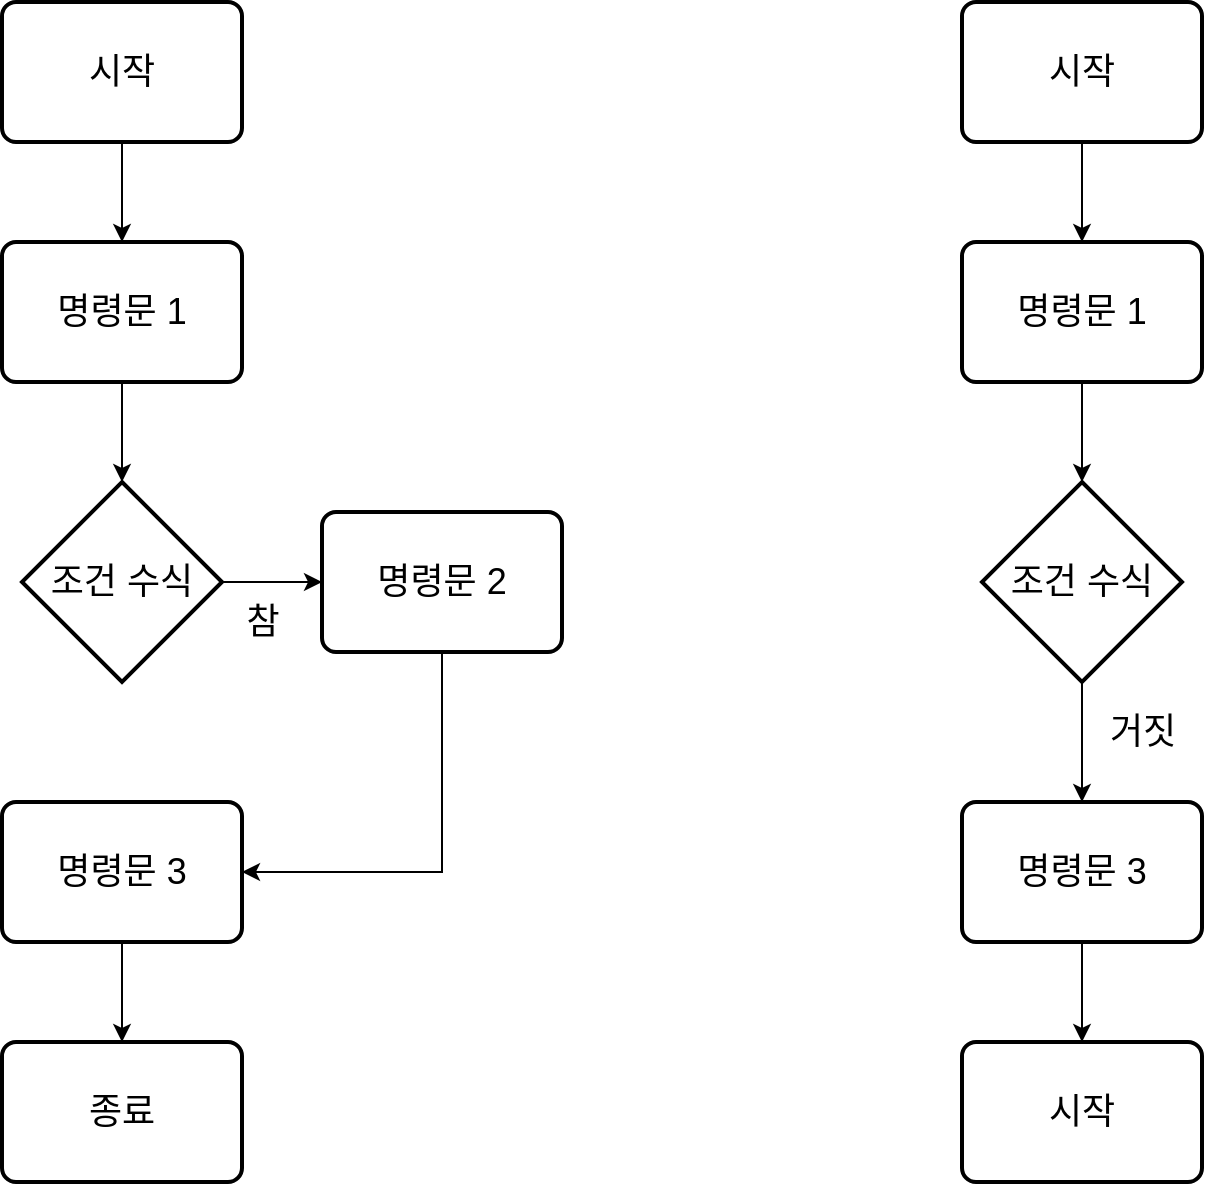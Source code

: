<mxfile version="20.8.11" type="device"><diagram name="Page-1" id="74e2e168-ea6b-b213-b513-2b3c1d86103e"><mxGraphModel dx="1221" dy="733" grid="1" gridSize="10" guides="1" tooltips="1" connect="1" arrows="1" fold="1" page="1" pageScale="1" pageWidth="1100" pageHeight="850" background="none" math="0" shadow="0"><root><mxCell id="0"/><mxCell id="1" parent="0"/><mxCell id="fgR2TDdSxEMwO3a7w8Hz-7" style="edgeStyle=orthogonalEdgeStyle;rounded=0;orthogonalLoop=1;jettySize=auto;html=1;fontSize=20;" edge="1" parent="1" source="fgR2TDdSxEMwO3a7w8Hz-1" target="fgR2TDdSxEMwO3a7w8Hz-2"><mxGeometry relative="1" as="geometry"/></mxCell><mxCell id="fgR2TDdSxEMwO3a7w8Hz-1" value="시작" style="rounded=1;whiteSpace=wrap;html=1;absoluteArcSize=1;arcSize=14;strokeWidth=2;fontSize=18;" vertex="1" parent="1"><mxGeometry x="200" y="80" width="120" height="70" as="geometry"/></mxCell><mxCell id="fgR2TDdSxEMwO3a7w8Hz-11" style="edgeStyle=orthogonalEdgeStyle;rounded=0;orthogonalLoop=1;jettySize=auto;html=1;exitX=0.5;exitY=1;exitDx=0;exitDy=0;entryX=0.5;entryY=0;entryDx=0;entryDy=0;entryPerimeter=0;fontSize=18;" edge="1" parent="1" source="fgR2TDdSxEMwO3a7w8Hz-2" target="fgR2TDdSxEMwO3a7w8Hz-8"><mxGeometry relative="1" as="geometry"/></mxCell><mxCell id="fgR2TDdSxEMwO3a7w8Hz-2" value="명령문 1" style="rounded=1;whiteSpace=wrap;html=1;absoluteArcSize=1;arcSize=14;strokeWidth=2;fontSize=18;" vertex="1" parent="1"><mxGeometry x="200" y="200" width="120" height="70" as="geometry"/></mxCell><mxCell id="fgR2TDdSxEMwO3a7w8Hz-3" value="종료" style="rounded=1;whiteSpace=wrap;html=1;absoluteArcSize=1;arcSize=14;strokeWidth=2;fontSize=18;" vertex="1" parent="1"><mxGeometry x="200" y="600" width="120" height="70" as="geometry"/></mxCell><mxCell id="fgR2TDdSxEMwO3a7w8Hz-10" style="edgeStyle=orthogonalEdgeStyle;rounded=0;orthogonalLoop=1;jettySize=auto;html=1;entryX=0.5;entryY=0;entryDx=0;entryDy=0;fontSize=18;" edge="1" parent="1" source="fgR2TDdSxEMwO3a7w8Hz-4" target="fgR2TDdSxEMwO3a7w8Hz-5"><mxGeometry relative="1" as="geometry"/></mxCell><mxCell id="fgR2TDdSxEMwO3a7w8Hz-4" value="시작" style="rounded=1;whiteSpace=wrap;html=1;absoluteArcSize=1;arcSize=14;strokeWidth=2;fontSize=18;" vertex="1" parent="1"><mxGeometry x="680" y="80" width="120" height="70" as="geometry"/></mxCell><mxCell id="fgR2TDdSxEMwO3a7w8Hz-20" style="edgeStyle=orthogonalEdgeStyle;rounded=0;orthogonalLoop=1;jettySize=auto;html=1;exitX=0.5;exitY=1;exitDx=0;exitDy=0;entryX=0.5;entryY=0;entryDx=0;entryDy=0;entryPerimeter=0;fontSize=18;" edge="1" parent="1" source="fgR2TDdSxEMwO3a7w8Hz-5" target="fgR2TDdSxEMwO3a7w8Hz-9"><mxGeometry relative="1" as="geometry"/></mxCell><mxCell id="fgR2TDdSxEMwO3a7w8Hz-5" value="명령문 1" style="rounded=1;whiteSpace=wrap;html=1;absoluteArcSize=1;arcSize=14;strokeWidth=2;fontSize=18;" vertex="1" parent="1"><mxGeometry x="680" y="200" width="120" height="70" as="geometry"/></mxCell><mxCell id="fgR2TDdSxEMwO3a7w8Hz-6" value="시작" style="rounded=1;whiteSpace=wrap;html=1;absoluteArcSize=1;arcSize=14;strokeWidth=2;fontSize=18;" vertex="1" parent="1"><mxGeometry x="680" y="600" width="120" height="70" as="geometry"/></mxCell><mxCell id="fgR2TDdSxEMwO3a7w8Hz-13" style="edgeStyle=orthogonalEdgeStyle;rounded=0;orthogonalLoop=1;jettySize=auto;html=1;exitX=1;exitY=0.5;exitDx=0;exitDy=0;exitPerimeter=0;entryX=0;entryY=0.5;entryDx=0;entryDy=0;fontSize=18;" edge="1" parent="1" source="fgR2TDdSxEMwO3a7w8Hz-8" target="fgR2TDdSxEMwO3a7w8Hz-12"><mxGeometry relative="1" as="geometry"/></mxCell><mxCell id="fgR2TDdSxEMwO3a7w8Hz-8" value="조건 수식" style="strokeWidth=2;html=1;shape=mxgraph.flowchart.decision;whiteSpace=wrap;fontSize=18;" vertex="1" parent="1"><mxGeometry x="210" y="320" width="100" height="100" as="geometry"/></mxCell><mxCell id="fgR2TDdSxEMwO3a7w8Hz-24" style="edgeStyle=orthogonalEdgeStyle;rounded=0;orthogonalLoop=1;jettySize=auto;html=1;exitX=0.5;exitY=1;exitDx=0;exitDy=0;exitPerimeter=0;entryX=0.5;entryY=0;entryDx=0;entryDy=0;fontSize=18;" edge="1" parent="1" source="fgR2TDdSxEMwO3a7w8Hz-9" target="fgR2TDdSxEMwO3a7w8Hz-23"><mxGeometry relative="1" as="geometry"/></mxCell><mxCell id="fgR2TDdSxEMwO3a7w8Hz-9" value="조건 수식" style="strokeWidth=2;html=1;shape=mxgraph.flowchart.decision;whiteSpace=wrap;fontSize=18;" vertex="1" parent="1"><mxGeometry x="690" y="320" width="100" height="100" as="geometry"/></mxCell><mxCell id="fgR2TDdSxEMwO3a7w8Hz-16" style="edgeStyle=orthogonalEdgeStyle;rounded=0;orthogonalLoop=1;jettySize=auto;html=1;fontSize=18;" edge="1" parent="1" source="fgR2TDdSxEMwO3a7w8Hz-12" target="fgR2TDdSxEMwO3a7w8Hz-15"><mxGeometry relative="1" as="geometry"><Array as="points"><mxPoint x="420" y="515"/></Array></mxGeometry></mxCell><mxCell id="fgR2TDdSxEMwO3a7w8Hz-12" value="명령문 2" style="rounded=1;whiteSpace=wrap;html=1;absoluteArcSize=1;arcSize=14;strokeWidth=2;fontSize=18;" vertex="1" parent="1"><mxGeometry x="360" y="335" width="120" height="70" as="geometry"/></mxCell><mxCell id="fgR2TDdSxEMwO3a7w8Hz-14" value="참" style="text;html=1;align=center;verticalAlign=middle;resizable=0;points=[];autosize=1;strokeColor=none;fillColor=none;fontSize=18;" vertex="1" parent="1"><mxGeometry x="310" y="370" width="40" height="40" as="geometry"/></mxCell><mxCell id="fgR2TDdSxEMwO3a7w8Hz-19" style="edgeStyle=orthogonalEdgeStyle;rounded=0;orthogonalLoop=1;jettySize=auto;html=1;exitX=0.5;exitY=1;exitDx=0;exitDy=0;entryX=0.5;entryY=0;entryDx=0;entryDy=0;fontSize=18;" edge="1" parent="1" source="fgR2TDdSxEMwO3a7w8Hz-15" target="fgR2TDdSxEMwO3a7w8Hz-3"><mxGeometry relative="1" as="geometry"/></mxCell><mxCell id="fgR2TDdSxEMwO3a7w8Hz-15" value="명령문 3" style="rounded=1;whiteSpace=wrap;html=1;absoluteArcSize=1;arcSize=14;strokeWidth=2;fontSize=18;" vertex="1" parent="1"><mxGeometry x="200" y="480" width="120" height="70" as="geometry"/></mxCell><mxCell id="fgR2TDdSxEMwO3a7w8Hz-25" style="edgeStyle=orthogonalEdgeStyle;rounded=0;orthogonalLoop=1;jettySize=auto;html=1;exitX=0.5;exitY=1;exitDx=0;exitDy=0;fontSize=18;" edge="1" parent="1" source="fgR2TDdSxEMwO3a7w8Hz-23" target="fgR2TDdSxEMwO3a7w8Hz-6"><mxGeometry relative="1" as="geometry"/></mxCell><mxCell id="fgR2TDdSxEMwO3a7w8Hz-23" value="명령문 3" style="rounded=1;whiteSpace=wrap;html=1;absoluteArcSize=1;arcSize=14;strokeWidth=2;fontSize=18;" vertex="1" parent="1"><mxGeometry x="680" y="480" width="120" height="70" as="geometry"/></mxCell><mxCell id="fgR2TDdSxEMwO3a7w8Hz-26" value="거짓" style="text;html=1;align=center;verticalAlign=middle;resizable=0;points=[];autosize=1;strokeColor=none;fillColor=none;fontSize=18;" vertex="1" parent="1"><mxGeometry x="740" y="425" width="60" height="40" as="geometry"/></mxCell></root></mxGraphModel></diagram></mxfile>